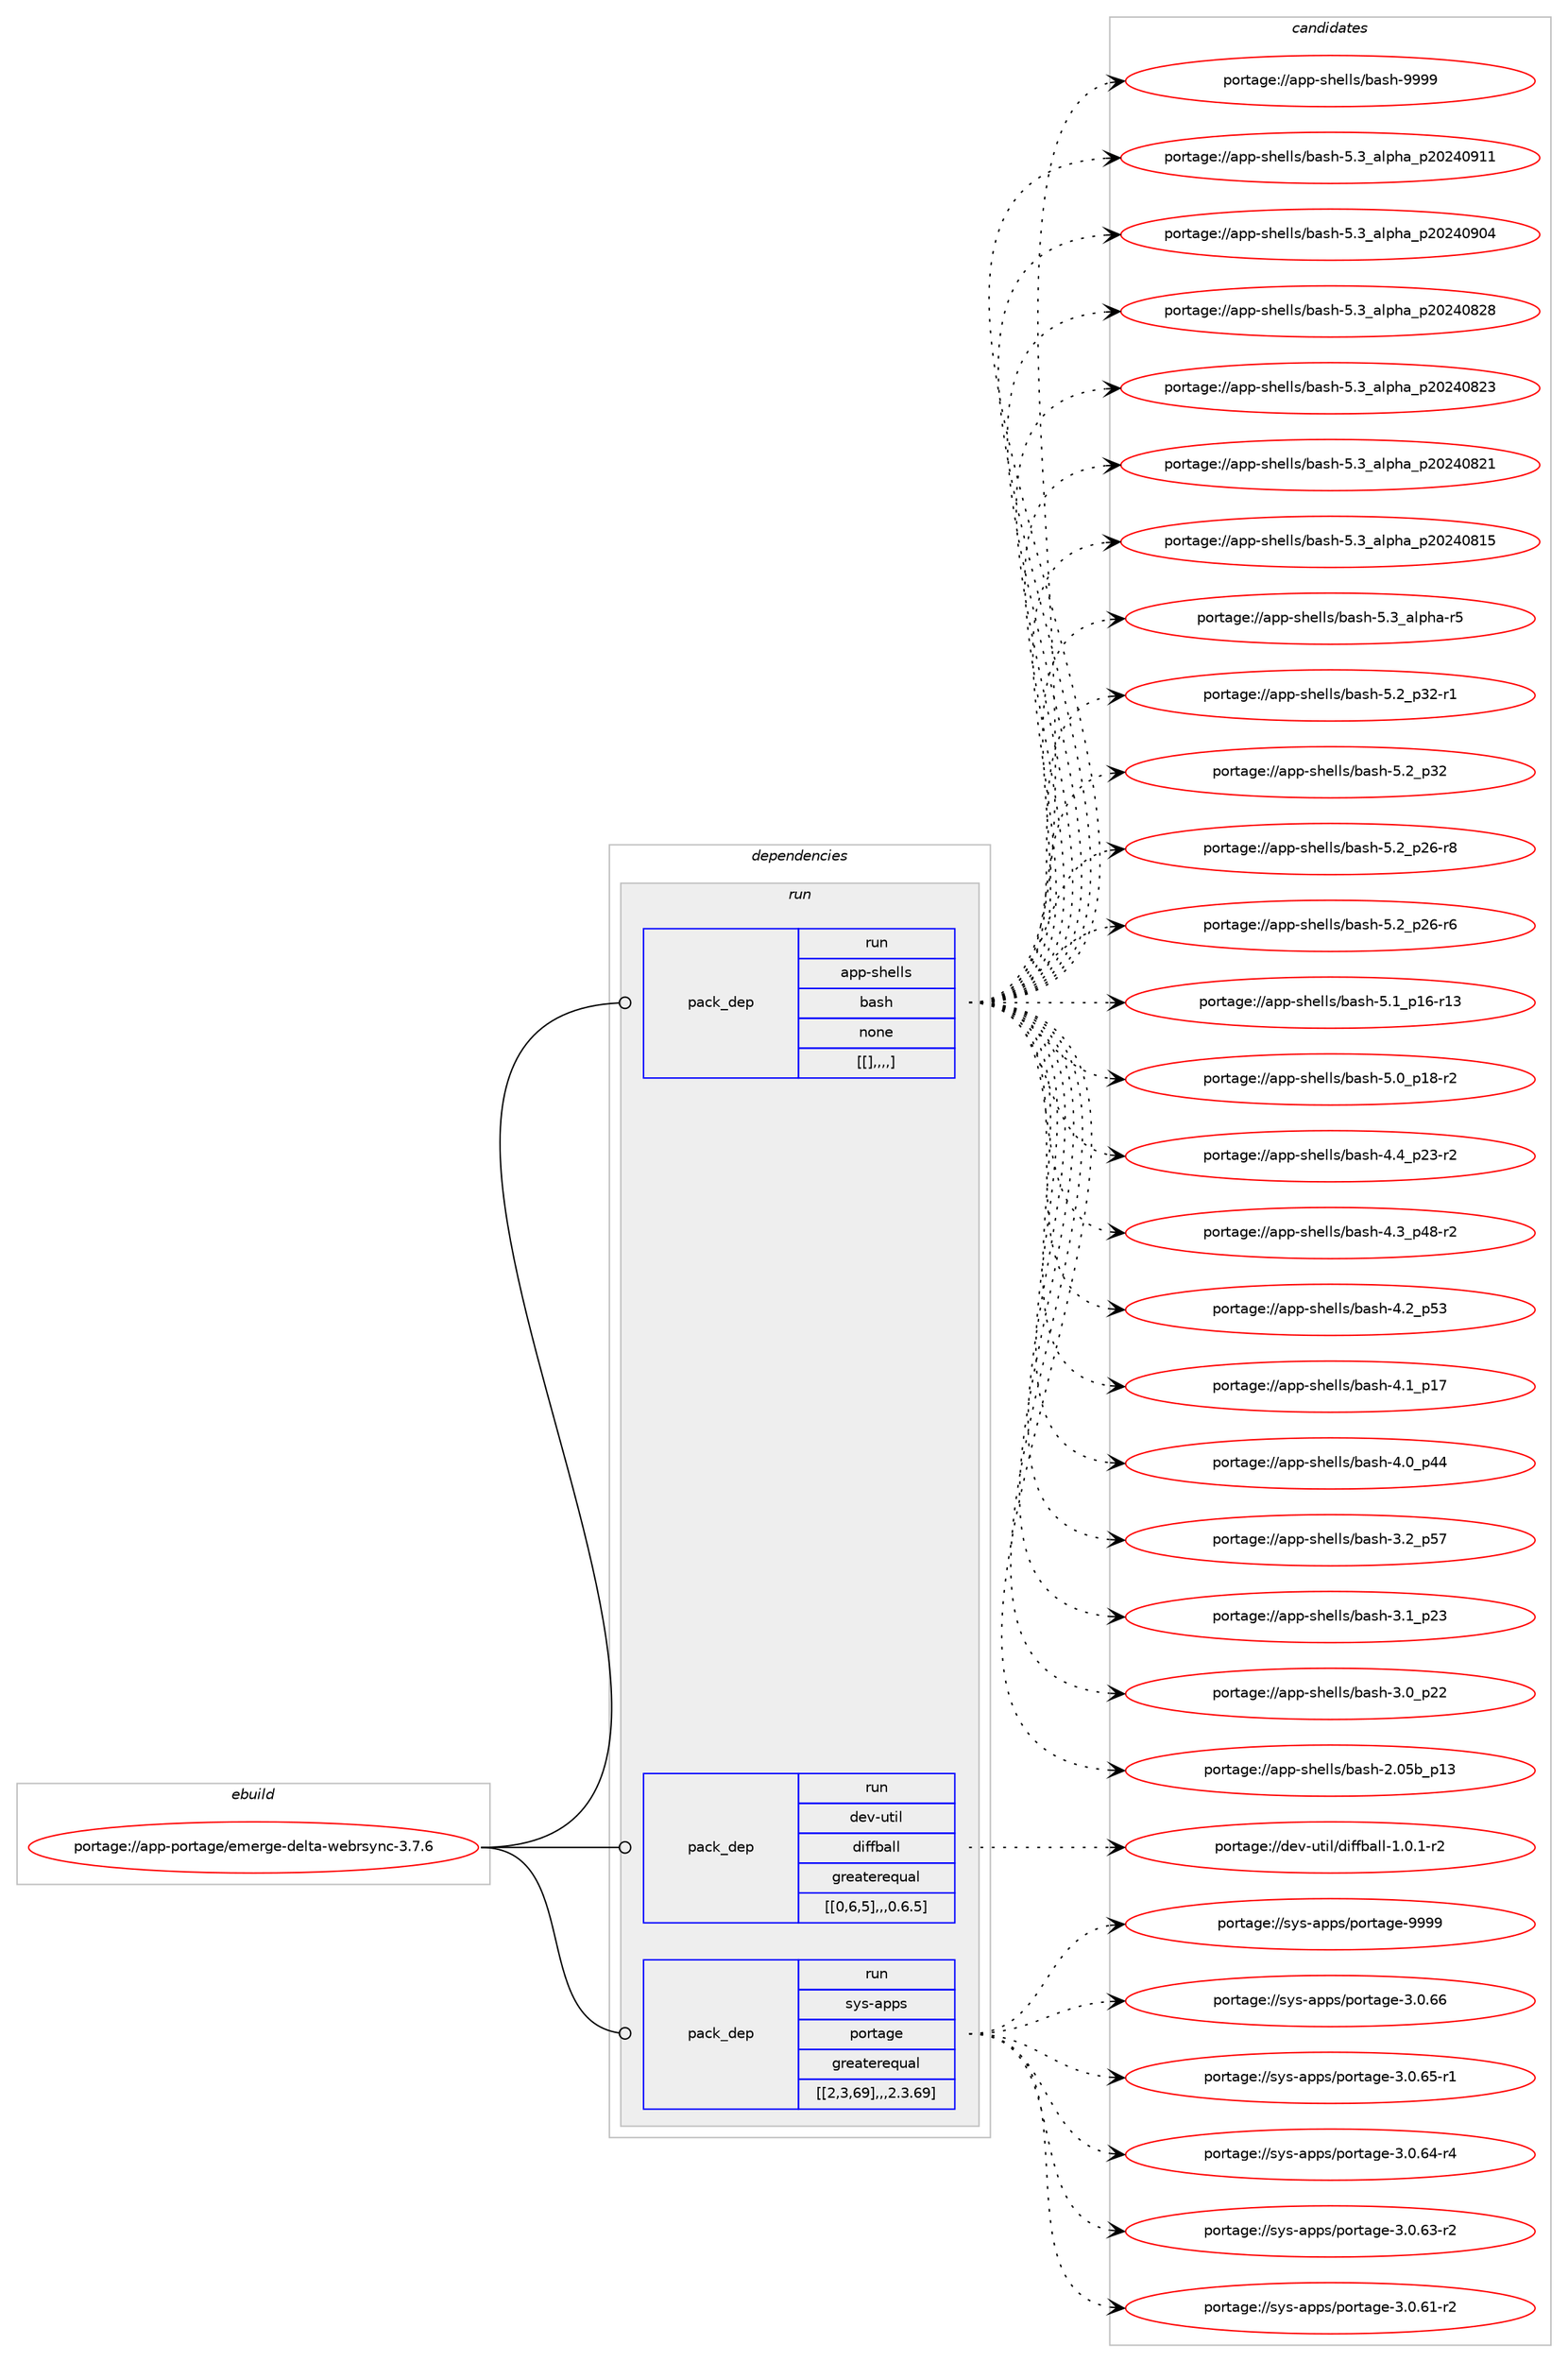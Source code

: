 digraph prolog {

# *************
# Graph options
# *************

newrank=true;
concentrate=true;
compound=true;
graph [rankdir=LR,fontname=Helvetica,fontsize=10,ranksep=1.5];#, ranksep=2.5, nodesep=0.2];
edge  [arrowhead=vee];
node  [fontname=Helvetica,fontsize=10];

# **********
# The ebuild
# **********

subgraph cluster_leftcol {
color=gray;
label=<<i>ebuild</i>>;
id [label="portage://app-portage/emerge-delta-webrsync-3.7.6", color=red, width=4, href="../app-portage/emerge-delta-webrsync-3.7.6.svg"];
}

# ****************
# The dependencies
# ****************

subgraph cluster_midcol {
color=gray;
label=<<i>dependencies</i>>;
subgraph cluster_compile {
fillcolor="#eeeeee";
style=filled;
label=<<i>compile</i>>;
}
subgraph cluster_compileandrun {
fillcolor="#eeeeee";
style=filled;
label=<<i>compile and run</i>>;
}
subgraph cluster_run {
fillcolor="#eeeeee";
style=filled;
label=<<i>run</i>>;
subgraph pack36237 {
dependency50879 [label=<<TABLE BORDER="0" CELLBORDER="1" CELLSPACING="0" CELLPADDING="4" WIDTH="220"><TR><TD ROWSPAN="6" CELLPADDING="30">pack_dep</TD></TR><TR><TD WIDTH="110">run</TD></TR><TR><TD>app-shells</TD></TR><TR><TD>bash</TD></TR><TR><TD>none</TD></TR><TR><TD>[[],,,,]</TD></TR></TABLE>>, shape=none, color=blue];
}
id:e -> dependency50879:w [weight=20,style="solid",arrowhead="odot"];
subgraph pack36238 {
dependency50880 [label=<<TABLE BORDER="0" CELLBORDER="1" CELLSPACING="0" CELLPADDING="4" WIDTH="220"><TR><TD ROWSPAN="6" CELLPADDING="30">pack_dep</TD></TR><TR><TD WIDTH="110">run</TD></TR><TR><TD>dev-util</TD></TR><TR><TD>diffball</TD></TR><TR><TD>greaterequal</TD></TR><TR><TD>[[0,6,5],,,0.6.5]</TD></TR></TABLE>>, shape=none, color=blue];
}
id:e -> dependency50880:w [weight=20,style="solid",arrowhead="odot"];
subgraph pack36239 {
dependency50881 [label=<<TABLE BORDER="0" CELLBORDER="1" CELLSPACING="0" CELLPADDING="4" WIDTH="220"><TR><TD ROWSPAN="6" CELLPADDING="30">pack_dep</TD></TR><TR><TD WIDTH="110">run</TD></TR><TR><TD>sys-apps</TD></TR><TR><TD>portage</TD></TR><TR><TD>greaterequal</TD></TR><TR><TD>[[2,3,69],,,2.3.69]</TD></TR></TABLE>>, shape=none, color=blue];
}
id:e -> dependency50881:w [weight=20,style="solid",arrowhead="odot"];
}
}

# **************
# The candidates
# **************

subgraph cluster_choices {
rank=same;
color=gray;
label=<<i>candidates</i>>;

subgraph choice36237 {
color=black;
nodesep=1;
choice97112112451151041011081081154798971151044557575757 [label="portage://app-shells/bash-9999", color=red, width=4,href="../app-shells/bash-9999.svg"];
choice971121124511510410110810811547989711510445534651959710811210497951125048505248574949 [label="portage://app-shells/bash-5.3_alpha_p20240911", color=red, width=4,href="../app-shells/bash-5.3_alpha_p20240911.svg"];
choice971121124511510410110810811547989711510445534651959710811210497951125048505248574852 [label="portage://app-shells/bash-5.3_alpha_p20240904", color=red, width=4,href="../app-shells/bash-5.3_alpha_p20240904.svg"];
choice971121124511510410110810811547989711510445534651959710811210497951125048505248565056 [label="portage://app-shells/bash-5.3_alpha_p20240828", color=red, width=4,href="../app-shells/bash-5.3_alpha_p20240828.svg"];
choice971121124511510410110810811547989711510445534651959710811210497951125048505248565051 [label="portage://app-shells/bash-5.3_alpha_p20240823", color=red, width=4,href="../app-shells/bash-5.3_alpha_p20240823.svg"];
choice971121124511510410110810811547989711510445534651959710811210497951125048505248565049 [label="portage://app-shells/bash-5.3_alpha_p20240821", color=red, width=4,href="../app-shells/bash-5.3_alpha_p20240821.svg"];
choice971121124511510410110810811547989711510445534651959710811210497951125048505248564953 [label="portage://app-shells/bash-5.3_alpha_p20240815", color=red, width=4,href="../app-shells/bash-5.3_alpha_p20240815.svg"];
choice9711211245115104101108108115479897115104455346519597108112104974511453 [label="portage://app-shells/bash-5.3_alpha-r5", color=red, width=4,href="../app-shells/bash-5.3_alpha-r5.svg"];
choice9711211245115104101108108115479897115104455346509511251504511449 [label="portage://app-shells/bash-5.2_p32-r1", color=red, width=4,href="../app-shells/bash-5.2_p32-r1.svg"];
choice971121124511510410110810811547989711510445534650951125150 [label="portage://app-shells/bash-5.2_p32", color=red, width=4,href="../app-shells/bash-5.2_p32.svg"];
choice9711211245115104101108108115479897115104455346509511250544511456 [label="portage://app-shells/bash-5.2_p26-r8", color=red, width=4,href="../app-shells/bash-5.2_p26-r8.svg"];
choice9711211245115104101108108115479897115104455346509511250544511454 [label="portage://app-shells/bash-5.2_p26-r6", color=red, width=4,href="../app-shells/bash-5.2_p26-r6.svg"];
choice971121124511510410110810811547989711510445534649951124954451144951 [label="portage://app-shells/bash-5.1_p16-r13", color=red, width=4,href="../app-shells/bash-5.1_p16-r13.svg"];
choice9711211245115104101108108115479897115104455346489511249564511450 [label="portage://app-shells/bash-5.0_p18-r2", color=red, width=4,href="../app-shells/bash-5.0_p18-r2.svg"];
choice9711211245115104101108108115479897115104455246529511250514511450 [label="portage://app-shells/bash-4.4_p23-r2", color=red, width=4,href="../app-shells/bash-4.4_p23-r2.svg"];
choice9711211245115104101108108115479897115104455246519511252564511450 [label="portage://app-shells/bash-4.3_p48-r2", color=red, width=4,href="../app-shells/bash-4.3_p48-r2.svg"];
choice971121124511510410110810811547989711510445524650951125351 [label="portage://app-shells/bash-4.2_p53", color=red, width=4,href="../app-shells/bash-4.2_p53.svg"];
choice971121124511510410110810811547989711510445524649951124955 [label="portage://app-shells/bash-4.1_p17", color=red, width=4,href="../app-shells/bash-4.1_p17.svg"];
choice971121124511510410110810811547989711510445524648951125252 [label="portage://app-shells/bash-4.0_p44", color=red, width=4,href="../app-shells/bash-4.0_p44.svg"];
choice971121124511510410110810811547989711510445514650951125355 [label="portage://app-shells/bash-3.2_p57", color=red, width=4,href="../app-shells/bash-3.2_p57.svg"];
choice971121124511510410110810811547989711510445514649951125051 [label="portage://app-shells/bash-3.1_p23", color=red, width=4,href="../app-shells/bash-3.1_p23.svg"];
choice971121124511510410110810811547989711510445514648951125050 [label="portage://app-shells/bash-3.0_p22", color=red, width=4,href="../app-shells/bash-3.0_p22.svg"];
choice9711211245115104101108108115479897115104455046485398951124951 [label="portage://app-shells/bash-2.05b_p13", color=red, width=4,href="../app-shells/bash-2.05b_p13.svg"];
dependency50879:e -> choice97112112451151041011081081154798971151044557575757:w [style=dotted,weight="100"];
dependency50879:e -> choice971121124511510410110810811547989711510445534651959710811210497951125048505248574949:w [style=dotted,weight="100"];
dependency50879:e -> choice971121124511510410110810811547989711510445534651959710811210497951125048505248574852:w [style=dotted,weight="100"];
dependency50879:e -> choice971121124511510410110810811547989711510445534651959710811210497951125048505248565056:w [style=dotted,weight="100"];
dependency50879:e -> choice971121124511510410110810811547989711510445534651959710811210497951125048505248565051:w [style=dotted,weight="100"];
dependency50879:e -> choice971121124511510410110810811547989711510445534651959710811210497951125048505248565049:w [style=dotted,weight="100"];
dependency50879:e -> choice971121124511510410110810811547989711510445534651959710811210497951125048505248564953:w [style=dotted,weight="100"];
dependency50879:e -> choice9711211245115104101108108115479897115104455346519597108112104974511453:w [style=dotted,weight="100"];
dependency50879:e -> choice9711211245115104101108108115479897115104455346509511251504511449:w [style=dotted,weight="100"];
dependency50879:e -> choice971121124511510410110810811547989711510445534650951125150:w [style=dotted,weight="100"];
dependency50879:e -> choice9711211245115104101108108115479897115104455346509511250544511456:w [style=dotted,weight="100"];
dependency50879:e -> choice9711211245115104101108108115479897115104455346509511250544511454:w [style=dotted,weight="100"];
dependency50879:e -> choice971121124511510410110810811547989711510445534649951124954451144951:w [style=dotted,weight="100"];
dependency50879:e -> choice9711211245115104101108108115479897115104455346489511249564511450:w [style=dotted,weight="100"];
dependency50879:e -> choice9711211245115104101108108115479897115104455246529511250514511450:w [style=dotted,weight="100"];
dependency50879:e -> choice9711211245115104101108108115479897115104455246519511252564511450:w [style=dotted,weight="100"];
dependency50879:e -> choice971121124511510410110810811547989711510445524650951125351:w [style=dotted,weight="100"];
dependency50879:e -> choice971121124511510410110810811547989711510445524649951124955:w [style=dotted,weight="100"];
dependency50879:e -> choice971121124511510410110810811547989711510445524648951125252:w [style=dotted,weight="100"];
dependency50879:e -> choice971121124511510410110810811547989711510445514650951125355:w [style=dotted,weight="100"];
dependency50879:e -> choice971121124511510410110810811547989711510445514649951125051:w [style=dotted,weight="100"];
dependency50879:e -> choice971121124511510410110810811547989711510445514648951125050:w [style=dotted,weight="100"];
dependency50879:e -> choice9711211245115104101108108115479897115104455046485398951124951:w [style=dotted,weight="100"];
}
subgraph choice36238 {
color=black;
nodesep=1;
choice100101118451171161051084710010510210298971081084549464846494511450 [label="portage://dev-util/diffball-1.0.1-r2", color=red, width=4,href="../dev-util/diffball-1.0.1-r2.svg"];
dependency50880:e -> choice100101118451171161051084710010510210298971081084549464846494511450:w [style=dotted,weight="100"];
}
subgraph choice36239 {
color=black;
nodesep=1;
choice115121115459711211211547112111114116971031014557575757 [label="portage://sys-apps/portage-9999", color=red, width=4,href="../sys-apps/portage-9999.svg"];
choice1151211154597112112115471121111141169710310145514648465454 [label="portage://sys-apps/portage-3.0.66", color=red, width=4,href="../sys-apps/portage-3.0.66.svg"];
choice11512111545971121121154711211111411697103101455146484654534511449 [label="portage://sys-apps/portage-3.0.65-r1", color=red, width=4,href="../sys-apps/portage-3.0.65-r1.svg"];
choice11512111545971121121154711211111411697103101455146484654524511452 [label="portage://sys-apps/portage-3.0.64-r4", color=red, width=4,href="../sys-apps/portage-3.0.64-r4.svg"];
choice11512111545971121121154711211111411697103101455146484654514511450 [label="portage://sys-apps/portage-3.0.63-r2", color=red, width=4,href="../sys-apps/portage-3.0.63-r2.svg"];
choice11512111545971121121154711211111411697103101455146484654494511450 [label="portage://sys-apps/portage-3.0.61-r2", color=red, width=4,href="../sys-apps/portage-3.0.61-r2.svg"];
dependency50881:e -> choice115121115459711211211547112111114116971031014557575757:w [style=dotted,weight="100"];
dependency50881:e -> choice1151211154597112112115471121111141169710310145514648465454:w [style=dotted,weight="100"];
dependency50881:e -> choice11512111545971121121154711211111411697103101455146484654534511449:w [style=dotted,weight="100"];
dependency50881:e -> choice11512111545971121121154711211111411697103101455146484654524511452:w [style=dotted,weight="100"];
dependency50881:e -> choice11512111545971121121154711211111411697103101455146484654514511450:w [style=dotted,weight="100"];
dependency50881:e -> choice11512111545971121121154711211111411697103101455146484654494511450:w [style=dotted,weight="100"];
}
}

}
